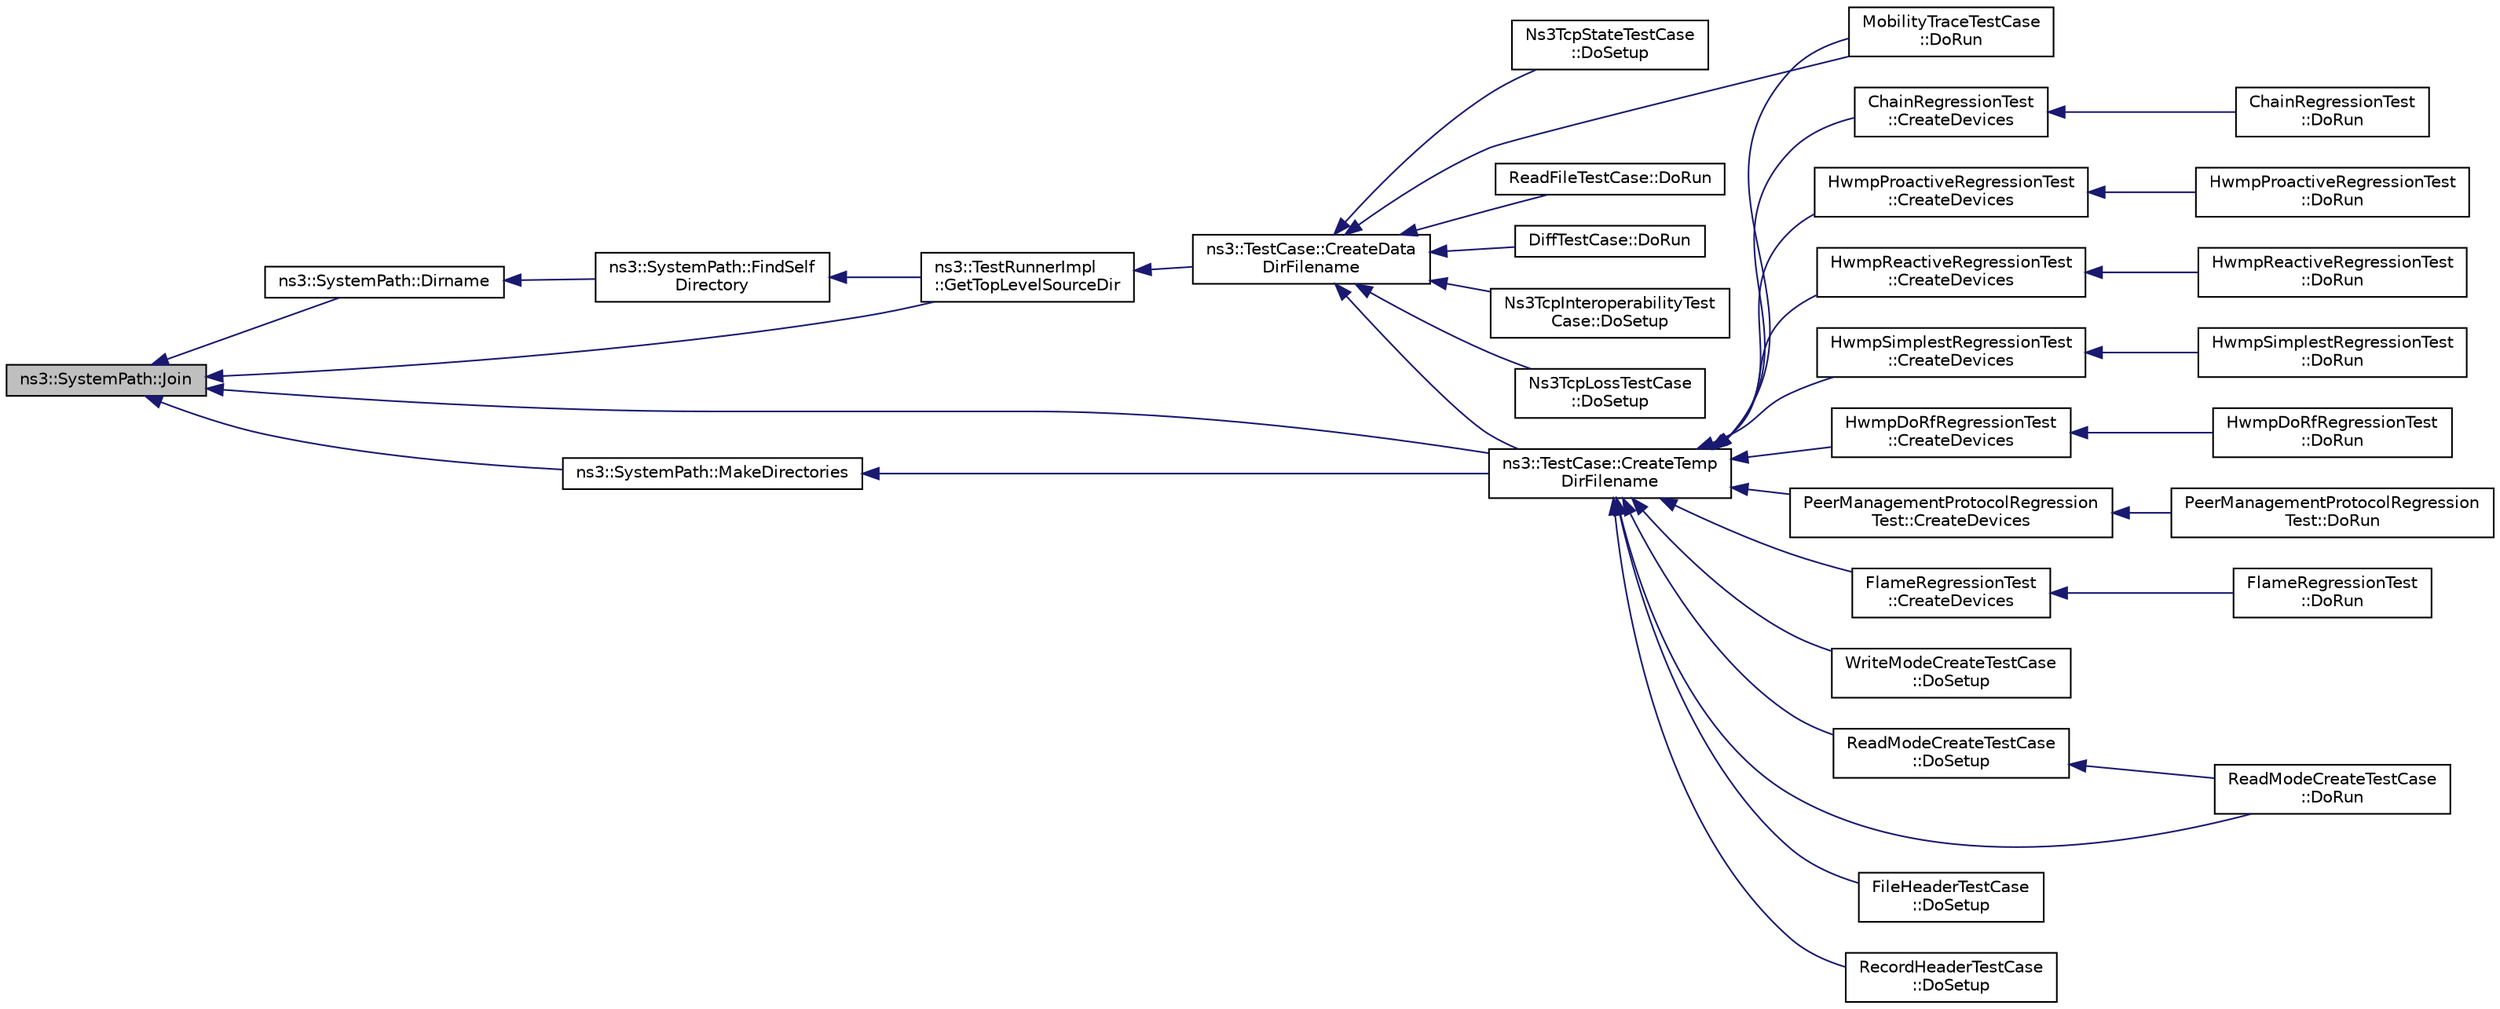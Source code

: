 digraph "ns3::SystemPath::Join"
{
  edge [fontname="Helvetica",fontsize="10",labelfontname="Helvetica",labelfontsize="10"];
  node [fontname="Helvetica",fontsize="10",shape=record];
  rankdir="LR";
  Node1 [label="ns3::SystemPath::Join",height=0.2,width=0.4,color="black", fillcolor="grey75", style="filled", fontcolor="black"];
  Node1 -> Node2 [dir="back",color="midnightblue",fontsize="10",style="solid"];
  Node2 [label="ns3::SystemPath::Dirname",height=0.2,width=0.4,color="black", fillcolor="white", style="filled",URL="$d0/dde/group__systempath.html#ga657599fb7660fc6ebe4b6aaea0021176",tooltip="Get the directory path for a file. "];
  Node2 -> Node3 [dir="back",color="midnightblue",fontsize="10",style="solid"];
  Node3 [label="ns3::SystemPath::FindSelf\lDirectory",height=0.2,width=0.4,color="black", fillcolor="white", style="filled",URL="$d0/dde/group__systempath.html#gad52e6f153465b40487da3a2a9ee5f5d6"];
  Node3 -> Node4 [dir="back",color="midnightblue",fontsize="10",style="solid"];
  Node4 [label="ns3::TestRunnerImpl\l::GetTopLevelSourceDir",height=0.2,width=0.4,color="black", fillcolor="white", style="filled",URL="$d7/d71/classns3_1_1TestRunnerImpl.html#a1863e4b4b0410ef4abb30424cc50e277"];
  Node4 -> Node5 [dir="back",color="midnightblue",fontsize="10",style="solid"];
  Node5 [label="ns3::TestCase::CreateData\lDirFilename",height=0.2,width=0.4,color="black", fillcolor="white", style="filled",URL="$dd/d88/classns3_1_1TestCase.html#a3e4d216ff392a43418f26bb3e5b0f16d",tooltip="Construct the full path to a file in the data directory. "];
  Node5 -> Node6 [dir="back",color="midnightblue",fontsize="10",style="solid"];
  Node6 [label="ns3::TestCase::CreateTemp\lDirFilename",height=0.2,width=0.4,color="black", fillcolor="white", style="filled",URL="$dd/d88/classns3_1_1TestCase.html#a8a04695a6fb9ba0f89e28e9523963f88",tooltip="Construct the full path to a file in a temporary directory. "];
  Node6 -> Node7 [dir="back",color="midnightblue",fontsize="10",style="solid"];
  Node7 [label="ChainRegressionTest\l::CreateDevices",height=0.2,width=0.4,color="black", fillcolor="white", style="filled",URL="$da/d19/classChainRegressionTest.html#ae8b1dd906e3d52a223122c63d236bb19",tooltip="Create devices, install TCP/IP stack and applications. "];
  Node7 -> Node8 [dir="back",color="midnightblue",fontsize="10",style="solid"];
  Node8 [label="ChainRegressionTest\l::DoRun",height=0.2,width=0.4,color="black", fillcolor="white", style="filled",URL="$da/d19/classChainRegressionTest.html#a51aa3cae551407ee6a6f346c30e3cc43",tooltip="Go. "];
  Node6 -> Node9 [dir="back",color="midnightblue",fontsize="10",style="solid"];
  Node9 [label="HwmpProactiveRegressionTest\l::CreateDevices",height=0.2,width=0.4,color="black", fillcolor="white", style="filled",URL="$d2/d20/classHwmpProactiveRegressionTest.html#a98c6ff2361a7a5065ebf14089edc5bad",tooltip="Create devices function. "];
  Node9 -> Node10 [dir="back",color="midnightblue",fontsize="10",style="solid"];
  Node10 [label="HwmpProactiveRegressionTest\l::DoRun",height=0.2,width=0.4,color="black", fillcolor="white", style="filled",URL="$d2/d20/classHwmpProactiveRegressionTest.html#ad000db534766301050336560b08b531e",tooltip="Implementation to actually run this TestCase. "];
  Node6 -> Node11 [dir="back",color="midnightblue",fontsize="10",style="solid"];
  Node11 [label="HwmpReactiveRegressionTest\l::CreateDevices",height=0.2,width=0.4,color="black", fillcolor="white", style="filled",URL="$d2/dcc/classHwmpReactiveRegressionTest.html#a8b288a6801baae1e65f87de7eb0352a4",tooltip="Create devices function. "];
  Node11 -> Node12 [dir="back",color="midnightblue",fontsize="10",style="solid"];
  Node12 [label="HwmpReactiveRegressionTest\l::DoRun",height=0.2,width=0.4,color="black", fillcolor="white", style="filled",URL="$d2/dcc/classHwmpReactiveRegressionTest.html#ae66a095a74ef4e2cbdfc0d042b50e63c",tooltip="Implementation to actually run this TestCase. "];
  Node6 -> Node13 [dir="back",color="midnightblue",fontsize="10",style="solid"];
  Node13 [label="HwmpSimplestRegressionTest\l::CreateDevices",height=0.2,width=0.4,color="black", fillcolor="white", style="filled",URL="$de/daa/classHwmpSimplestRegressionTest.html#a6866a6d6b0b93241ec0f0c29ef61fd39",tooltip="Create devices function. "];
  Node13 -> Node14 [dir="back",color="midnightblue",fontsize="10",style="solid"];
  Node14 [label="HwmpSimplestRegressionTest\l::DoRun",height=0.2,width=0.4,color="black", fillcolor="white", style="filled",URL="$de/daa/classHwmpSimplestRegressionTest.html#a66060eab1ba10620e724e97901e03168",tooltip="Implementation to actually run this TestCase. "];
  Node6 -> Node15 [dir="back",color="midnightblue",fontsize="10",style="solid"];
  Node15 [label="HwmpDoRfRegressionTest\l::CreateDevices",height=0.2,width=0.4,color="black", fillcolor="white", style="filled",URL="$d2/dbe/classHwmpDoRfRegressionTest.html#a55abac18467e059d3c39fa0de53bc436",tooltip="Create devices function. "];
  Node15 -> Node16 [dir="back",color="midnightblue",fontsize="10",style="solid"];
  Node16 [label="HwmpDoRfRegressionTest\l::DoRun",height=0.2,width=0.4,color="black", fillcolor="white", style="filled",URL="$d2/dbe/classHwmpDoRfRegressionTest.html#a31af438e94ab7ed25d9837a3f47f77b0",tooltip="Implementation to actually run this TestCase. "];
  Node6 -> Node17 [dir="back",color="midnightblue",fontsize="10",style="solid"];
  Node17 [label="PeerManagementProtocolRegression\lTest::CreateDevices",height=0.2,width=0.4,color="black", fillcolor="white", style="filled",URL="$d3/d4d/classPeerManagementProtocolRegressionTest.html#a045b489f508afaecc5b5abb9d3513918",tooltip="Create devices function. "];
  Node17 -> Node18 [dir="back",color="midnightblue",fontsize="10",style="solid"];
  Node18 [label="PeerManagementProtocolRegression\lTest::DoRun",height=0.2,width=0.4,color="black", fillcolor="white", style="filled",URL="$d3/d4d/classPeerManagementProtocolRegressionTest.html#aff79851d62fd61dfc7f225565465b0b4",tooltip="Implementation to actually run this TestCase. "];
  Node6 -> Node19 [dir="back",color="midnightblue",fontsize="10",style="solid"];
  Node19 [label="FlameRegressionTest\l::CreateDevices",height=0.2,width=0.4,color="black", fillcolor="white", style="filled",URL="$d7/dd4/classFlameRegressionTest.html#aeee4af77af2814f7339f204135cc2733",tooltip="Creat devices function. "];
  Node19 -> Node20 [dir="back",color="midnightblue",fontsize="10",style="solid"];
  Node20 [label="FlameRegressionTest\l::DoRun",height=0.2,width=0.4,color="black", fillcolor="white", style="filled",URL="$d7/dd4/classFlameRegressionTest.html#aa1cc862bafd9d367a75cc42c9779b603",tooltip="Implementation to actually run this TestCase. "];
  Node6 -> Node21 [dir="back",color="midnightblue",fontsize="10",style="solid"];
  Node21 [label="MobilityTraceTestCase\l::DoRun",height=0.2,width=0.4,color="black", fillcolor="white", style="filled",URL="$d8/d00/classMobilityTraceTestCase.html#ae30ac31273ee7b04d922588517c14ca8",tooltip="Implementation to actually run this TestCase. "];
  Node6 -> Node22 [dir="back",color="midnightblue",fontsize="10",style="solid"];
  Node22 [label="WriteModeCreateTestCase\l::DoSetup",height=0.2,width=0.4,color="black", fillcolor="white", style="filled",URL="$d9/d4f/classWriteModeCreateTestCase.html#a3a3ac08af7de3c751216bad78fa5082e",tooltip="Implementation to do any local setup required for this TestCase. "];
  Node6 -> Node23 [dir="back",color="midnightblue",fontsize="10",style="solid"];
  Node23 [label="ReadModeCreateTestCase\l::DoSetup",height=0.2,width=0.4,color="black", fillcolor="white", style="filled",URL="$d2/d32/classReadModeCreateTestCase.html#a6dd7e9a6a38fd7f1622950f026af16ae",tooltip="Implementation to do any local setup required for this TestCase. "];
  Node23 -> Node24 [dir="back",color="midnightblue",fontsize="10",style="solid"];
  Node24 [label="ReadModeCreateTestCase\l::DoRun",height=0.2,width=0.4,color="black", fillcolor="white", style="filled",URL="$d2/d32/classReadModeCreateTestCase.html#a562663ce527b2afe1a01e530874cd851",tooltip="Implementation to actually run this TestCase. "];
  Node6 -> Node24 [dir="back",color="midnightblue",fontsize="10",style="solid"];
  Node6 -> Node25 [dir="back",color="midnightblue",fontsize="10",style="solid"];
  Node25 [label="FileHeaderTestCase\l::DoSetup",height=0.2,width=0.4,color="black", fillcolor="white", style="filled",URL="$d6/d33/classFileHeaderTestCase.html#ac7487b9a10d955145e0ab0150aace4d2",tooltip="Implementation to do any local setup required for this TestCase. "];
  Node6 -> Node26 [dir="back",color="midnightblue",fontsize="10",style="solid"];
  Node26 [label="RecordHeaderTestCase\l::DoSetup",height=0.2,width=0.4,color="black", fillcolor="white", style="filled",URL="$d0/d44/classRecordHeaderTestCase.html#aad4a302ea73173b4c70902a897933b04",tooltip="Implementation to do any local setup required for this TestCase. "];
  Node5 -> Node21 [dir="back",color="midnightblue",fontsize="10",style="solid"];
  Node5 -> Node27 [dir="back",color="midnightblue",fontsize="10",style="solid"];
  Node27 [label="ReadFileTestCase::DoRun",height=0.2,width=0.4,color="black", fillcolor="white", style="filled",URL="$df/dab/classReadFileTestCase.html#a45c51f52ea608037fd8b5ca3a5353ad9",tooltip="Implementation to actually run this TestCase. "];
  Node5 -> Node28 [dir="back",color="midnightblue",fontsize="10",style="solid"];
  Node28 [label="DiffTestCase::DoRun",height=0.2,width=0.4,color="black", fillcolor="white", style="filled",URL="$df/da3/classDiffTestCase.html#aa6e6da63a68b54ea86a6172337d1e5a6",tooltip="Implementation to actually run this TestCase. "];
  Node5 -> Node29 [dir="back",color="midnightblue",fontsize="10",style="solid"];
  Node29 [label="Ns3TcpInteroperabilityTest\lCase::DoSetup",height=0.2,width=0.4,color="black", fillcolor="white", style="filled",URL="$d5/d86/classNs3TcpInteroperabilityTestCase.html#af18785722baa5f4826f281efacaabe60",tooltip="Implementation to do any local setup required for this TestCase. "];
  Node5 -> Node30 [dir="back",color="midnightblue",fontsize="10",style="solid"];
  Node30 [label="Ns3TcpLossTestCase\l::DoSetup",height=0.2,width=0.4,color="black", fillcolor="white", style="filled",URL="$d7/d40/classNs3TcpLossTestCase.html#a08237ed89cdb33439db0d70432dc773a",tooltip="Implementation to do any local setup required for this TestCase. "];
  Node5 -> Node31 [dir="back",color="midnightblue",fontsize="10",style="solid"];
  Node31 [label="Ns3TcpStateTestCase\l::DoSetup",height=0.2,width=0.4,color="black", fillcolor="white", style="filled",URL="$d4/d4d/classNs3TcpStateTestCase.html#ab40bcdfe18d73d1d52edf573894ce112",tooltip="Implementation to do any local setup required for this TestCase. "];
  Node1 -> Node32 [dir="back",color="midnightblue",fontsize="10",style="solid"];
  Node32 [label="ns3::SystemPath::MakeDirectories",height=0.2,width=0.4,color="black", fillcolor="white", style="filled",URL="$d0/dde/group__systempath.html#ga9529f7530ba5d513c8811acc15743d24"];
  Node32 -> Node6 [dir="back",color="midnightblue",fontsize="10",style="solid"];
  Node1 -> Node6 [dir="back",color="midnightblue",fontsize="10",style="solid"];
  Node1 -> Node4 [dir="back",color="midnightblue",fontsize="10",style="solid"];
}
